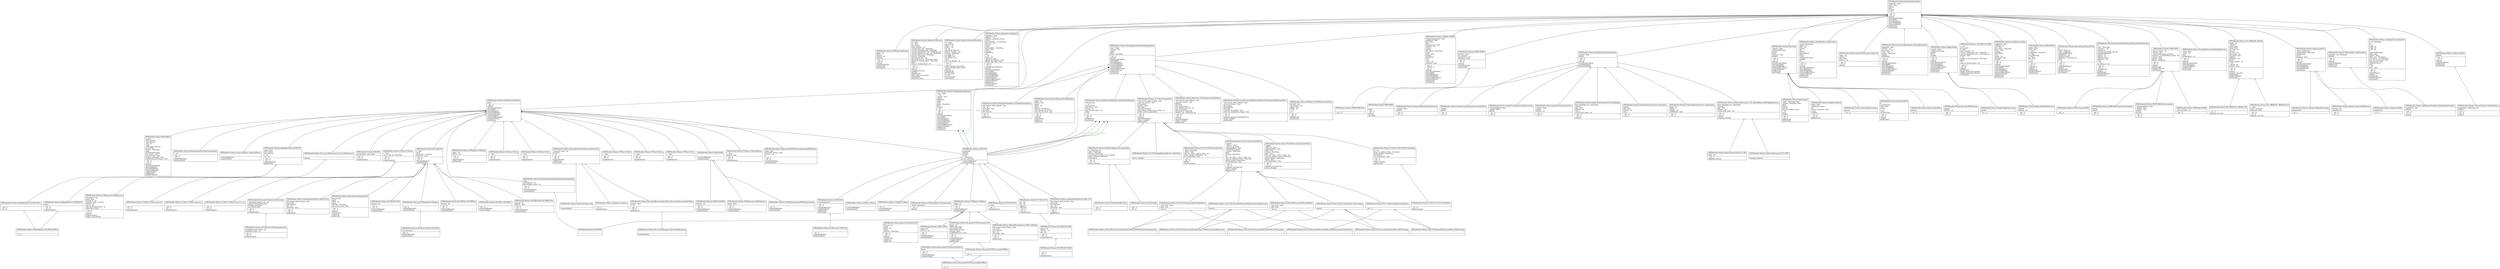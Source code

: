 digraph "classes_SMPyBandits.Policies" {
charset="utf-8"
rankdir=BT
"0" [label="{SMPyBandits.Policies.AdBandits.AdBandits|alpha : int\lepsilon\lhorizon : int\lposterior\l|__init__()\l__str__()\lchoice()\lchoiceWithRank()\lgetReward()\lstartGame()\l}", shape="record"];
"1" [label="{SMPyBandits.Policies.AdSwitch.AdSwitch|C1 : float\lC2 : float\lall_rewards\lbatch_number : int\lcurrent_best_arm : NoneType\lcurrent_estimated_gap : NoneType\lcurrent_exploitation_arm : NoneType, int\lcurrent_exploration_arm : int, NoneType\lcurrent_worst_arm : NoneType\lhorizon : NoneType\llast_restart_time : int\llast_used_di_pi_si : NoneType, tuple\llength_of_current_phase : NoneType\lphase\lstep_of_current_phase : int\l|__init__()\l__str__()\lchoice()\lcompute_di_pi_si()\lfind_Ik()\lgetReward()\lread_range_of_rewards()\lstartGame()\lstatistical_test()\l}", shape="record"];
"2" [label="{SMPyBandits.Policies.AdSwitchNew.AdSwitchNew|C1 : float\lall_rewards\ldelta_s : int\ldelta_t : int\lell : int\lgap_Delta_tilde_of_l\lhistory_of_plays : list\lhorizon : NoneType\lmu_tilde_of_l\lset_BAD : set\lset_GOOD : set\lset_S\lstart_of_episode : int\l|__init__()\l__str__()\lcheck_changes_bad_arms()\lcheck_changes_good_arms()\lchoice()\lfind_max_i()\lgetReward()\lmu_hat_s_t()\ln_s_t()\lnew_episode()\lstartGame()\l}", shape="record"];
"3" [label="{SMPyBandits.Policies.Aggregator.Aggregator|amplitude : float\lchildren : list\lchildren_cumulated_losses\lchoices\ldecreaseRate : str, NoneType\lextra_str : str\lhorizon\lindex\llearningRate : NoneType\llower : float\lnbArms\lnbChildren\lrate\lt : int\ltrusts : str\lunbiased : bool\lupdate_all_children : bool\lupdate_like_exp4 : bool\l|__init__()\l__str__()\l_makeChildrenChoose()\lchoice()\lchoiceFromSubSet()\lchoiceIMP()\lchoiceMultiple()\lchoiceWithRank()\lcomputeAllIndex()\lcomputeIndex()\lestimatedBestArms()\lestimatedOrder()\lgetReward()\lhandleCollision()\lstartGame()\l}", shape="record"];
"4" [label="{SMPyBandits.Policies.ApproximatedFHGittins.ApproximatedFHGittins|alpha : float\ldistortion_horizon : float\lhorizon : int\lm\l|__init__()\l__str__()\lcomputeAllIndex()\lcomputeIndex()\l}", shape="record"];
"5" [label="{SMPyBandits.Policies.BESA.BESA|_actions\l_besa_function\l_has_horizon\l_left : int\l_right\l_subsample_function\lall_rewards\lhorizon : NoneType\lindex\lminPullsOfEachArm\lnon_binary : bool\lnon_recursive : bool\lrandom_subsample : bool\lrandomized_tournament : bool\l|__init__()\l__str__()\lchoice()\lchoiceFromSubSet()\lchoiceMultiple()\lchoiceWithRank()\lcomputeAllIndex()\lcomputeIndex()\lgetReward()\lhandleCollision()\l}", shape="record"];
"6" [label="{SMPyBandits.Policies.BasePolicy.BasePolicy|amplitude : float\llower : float\lnbArms\lpulls\lrewards\lt : int\l|__init__()\l__str__()\lchoice()\lchoiceFromSubSet()\lchoiceIMP()\lchoiceMultiple()\lchoiceWithRank()\lestimatedOrder()\lgetReward()\lstartGame()\l}", shape="record"];
"7" [label="{SMPyBandits.Policies.BaseWrapperPolicy.BaseWrapperPolicy|_args : tuple\l_kwargs : dict\l_policy\lindex\lpolicy : NoneType\l|__init__()\lchoice()\lchoiceFromSubSet()\lchoiceIMP()\lchoiceMultiple()\lchoiceWithRank()\lcomputeAllIndex()\lcomputeIndex()\lestimatedBestArms()\lestimatedOrder()\lgetReward()\lstartGame()\l}", shape="record"];
"8" [label="{SMPyBandits.Policies.BayesUCB.BayesUCB|\l|computeIndex()\l}", shape="record"];
"9" [label="{SMPyBandits.Policies.BayesianIndexPolicy.BayesianIndexPolicy|_posterior_name : str\lposterior\lt : int\l|__init__()\l__str__()\lcomputeIndex()\lgetReward()\lstartGame()\l}", shape="record"];
"10" [label="{SMPyBandits.Policies.BoltzmannGumbel.BoltzmannGumbel|C : int\l|__init__()\l__str__()\lcomputeAllIndex()\lcomputeIndex()\l}", shape="record"];
"11" [label="{SMPyBandits.Policies.CD_UCB.CD_IndexPolicy|_full_restart_when_refresh : bool\l_per_arm_restart : bool\lall_rewards\lepsilon : float\llast_pulls\llast_restart_times\llazy_detect_change_only_x_steps : int\lproba_random_exploration\l|__init__()\l__str__()\lchoice()\lchoiceWithRank()\ldetect_change()\lgetReward()\l}", shape="record"];
"12" [label="{SMPyBandits.Policies.CD_UCB.SlidingWindowRestart_IndexPolicy|\l|detect_change()\l}", shape="record"];
"13" [label="{SMPyBandits.Policies.CD_UCB.UCBLCB_IndexPolicy|_delta : NoneType\l_delta0 : float\llazy_try_value_s_only_x_steps : int\lproba_random_exploration : int\luse_localization : bool\l|__init__()\l__str__()\ldelta()\ldetect_change()\l}", shape="record"];
"14" [label="{SMPyBandits.Policies.CORRAL.CORRAL|_default_parameters : bool\lamplitude : float\lbar_trusts\lbeta\lbroadcast_all : bool\lchildren : list\lchoices\lgamma\llast_choice : NoneType\llosses\llower : float\lnbArms\lnbChildren\lrates\lrhos\ltrusts : str\lunbiased : bool\l|__init__()\l__setattr__()\l__str__()\lchoice()\lchoiceFromSubSet()\lchoiceIMP()\lchoiceMultiple()\lchoiceWithRank()\lestimatedBestArms()\lestimatedOrder()\lgetReward()\lstartGame()\l}", shape="record"];
"15" [label="{SMPyBandits.Policies.CPUCB.CPUCB|c : float\l|__init__()\lcomputeIndex()\l}", shape="record"];
"16" [label="{SMPyBandits.Policies.CUSUM_UCB.CUSUM_IndexPolicy|M : int\lmax_nb_random_events : NoneType\lproba_random_exploration\lthreshold_h\luse_localization : bool\l|__init__()\l__str__()\ldetect_change()\lgetReward()\l}", shape="record"];
"17" [label="{SMPyBandits.Policies.CUSUM_UCB.PHT_IndexPolicy|\l|__str__()\ldetect_change()\l}", shape="record"];
"18" [label="{SMPyBandits.Policies.DMED.DMED|genuine : bool\lkl : vectorize\lnextActions : list\ltolerance : float\l|__init__()\l__str__()\lchoice()\lchoiceMultiple()\lstartGame()\l}", shape="record"];
"19" [label="{SMPyBandits.Policies.DMED.DMEDPlus|\l|__init__()\l}", shape="record"];
"20" [label="{SMPyBandits.Policies.DiscountedBayesianIndexPolicy.DiscountedBayesianIndexPolicy|gamma : float\lt : int\l|__init__()\l__str__()\lgetReward()\l}", shape="record"];
"21" [label="{SMPyBandits.Policies.DiscountedThompson.DiscountedThompson|\l|computeIndex()\l}", shape="record"];
"22" [label="{SMPyBandits.Policies.DiscountedUCB.DiscountedUCB|alpha : int\ldelta_time_steps\ldiscounted_pulls\ldiscounted_rewards\lgamma : float\luseRealDiscount : bool\l|__init__()\l__str__()\lcomputeAllIndex()\lcomputeIndex()\lgetReward()\l}", shape="record"];
"23" [label="{SMPyBandits.Policies.DiscountedUCB.DiscountedUCBPlus|\l|__init__()\l}", shape="record"];
"24" [label="{SMPyBandits.Policies.DiscountedUCB.DiscountedklUCB|klucb\l|__init__()\l__str__()\lcomputeAllIndex()\lcomputeIndex()\l}", shape="record"];
"25" [label="{SMPyBandits.Policies.DiscountedUCB.DiscountedklUCBPlus|\l|__str__()\l}", shape="record"];
"26" [label="{SMPyBandits.Policies.DoublingTrickWrapper.DoublingTrickWrapper|_first_horizon\l_i : int\l_next_horizon\lfull_restart : bool\lhorizon : int\lnext_horizon_name : str\lpolicy\lt : int\l|__init__()\l__str__()\lgetReward()\lstartGame()\l}", shape="record"];
"27" [label="{SMPyBandits.Policies.EmpiricalMeans.EmpiricalMeans|\l|computeAllIndex()\lcomputeIndex()\l}", shape="record"];
"28" [label="{SMPyBandits.Policies.EpsilonGreedy.EpsilonDecreasing|_epsilon : float\lepsilon\l|__init__()\l__str__()\l}", shape="record"];
"29" [label="{SMPyBandits.Policies.EpsilonGreedy.EpsilonDecreasingMEGA|_epsilon\lepsilon\l|__init__()\l__str__()\l}", shape="record"];
"30" [label="{SMPyBandits.Policies.EpsilonGreedy.EpsilonExpDecreasing|_decreasingRate : float\l_epsilon : float\lepsilon\l|__init__()\l__str__()\l}", shape="record"];
"31" [label="{SMPyBandits.Policies.EpsilonGreedy.EpsilonFirst|_epsilon : float\lepsilon\lhorizon : int\l|__init__()\l__str__()\l}", shape="record"];
"32" [label="{SMPyBandits.Policies.EpsilonGreedy.EpsilonGreedy|_epsilon : float\lepsilon\l|__init__()\l__str__()\lchoice()\lchoiceFromSubSet()\lchoiceMultiple()\lchoiceWithRank()\l}", shape="record"];
"33" [label="{SMPyBandits.Policies.Exp3.Exp3|_gamma : float\l_initial_exploration\lgamma\ltrusts\lunbiased : bool\lweights\l|__init__()\l__str__()\lchoice()\lchoiceFromSubSet()\lchoiceMultiple()\lchoiceWithRank()\lestimatedBestArms()\lestimatedOrder()\lgetReward()\lstartGame()\l}", shape="record"];
"34" [label="{SMPyBandits.Policies.Exp3.Exp3Decreasing|gamma\l|__str__()\l}", shape="record"];
"35" [label="{SMPyBandits.Policies.Exp3.Exp3ELM|B\lavailableArms\ldelta : float\lgamma\lt : int\ltrusts\lvarianceTerm\l|__init__()\l__str__()\lchoice()\lgetReward()\l}", shape="record"];
"36" [label="{SMPyBandits.Policies.Exp3.Exp3SoftMix|gamma\l|__str__()\l}", shape="record"];
"37" [label="{SMPyBandits.Policies.Exp3.Exp3WithHorizon|gamma\lhorizon : int\l|__init__()\l__str__()\l}", shape="record"];
"38" [label="{SMPyBandits.Policies.Exp3PlusPlus.Exp3PlusPlus|_initial_exploration\lalpha : int\lbeta : int\lepsilon\leta\lgamma\lgap_estimate\llosses\ltrusts\lunweighted_losses\lweights\lxi\l|__init__()\l__str__()\lchoice()\lchoiceFromSubSet()\lchoiceMultiple()\lchoiceWithRank()\lestimatedBestArms()\lestimatedOrder()\lgetReward()\lstartGame()\l}", shape="record"];
"39" [label="{SMPyBandits.Policies.Exp3R.DriftDetection_IndexPolicy|H : NoneType, int\ldelta : NoneType\lhorizon : NoneType\lmin_number_of_pulls_to_test_change\lproba_random_exploration\lthreshold_h\l|__init__()\l__str__()\ldetect_change()\l}", shape="record"];
"40" [label="{SMPyBandits.Policies.Exp3R.Exp3R|\l|__init__()\l__str__()\l}", shape="record"];
"41" [label="{SMPyBandits.Policies.Exp3R.Exp3RPlusPlus|\l|__init__()\l__str__()\l}", shape="record"];
"42" [label="{SMPyBandits.Policies.Exp3S.Exp3S|_alpha : NoneType, float\l_gamma : NoneType, float\lalpha\lgamma\lhorizon\lmax_nb_random_events\lt : int\ltrusts\lweights\l|__init__()\l__str__()\lgetReward()\lstartGame()\l}", shape="record"];
"43" [label="{SMPyBandits.Policies.ExploreThenCommit.DeltaUCB|alpha : int\lepsilon_T\lgap : float\lhorizon : int\l|__init__()\l__str__()\lchoice()\l}", shape="record"];
"44" [label="{SMPyBandits.Policies.ExploreThenCommit.ETC_BAI|alpha : int\l|__init__()\lstopping_criteria()\l}", shape="record"];
"45" [label="{SMPyBandits.Policies.ExploreThenCommit.ETC_FixedBudget|best_identified_arm : NoneType\lepsilon\lgap : float\lhorizon : int\lmax_t\lround_robin_index : int\l|__init__()\l__str__()\lchoice()\l}", shape="record"];
"46" [label="{SMPyBandits.Policies.ExploreThenCommit.ETC_KnownGap|epsilon\lgap : float\lhorizon : int\lmax_t\l|__init__()\l__str__()\l}", shape="record"];
"47" [label="{SMPyBandits.Policies.ExploreThenCommit.ETC_RandomStop|alpha : int\lepsilon\lhorizon : int\lstillRandom : bool\l|__init__()\l__str__()\l}", shape="record"];
"48" [label="{SMPyBandits.Policies.ExploreThenCommit.ETC_SPRT|\l|stopping_criteria()\l}", shape="record"];
"49" [label="{SMPyBandits.Policies.ExploreThenCommit._ETC_RoundRobin_WithStoppingCriteria|best_identified_arm : NoneType\lepsilon\lgap : float\lhorizon : int\lround_robin_index : int\l|__init__()\l__str__()\lchoice()\lstopping_criteria()\l}", shape="record"];
"50" [label="{SMPyBandits.Policies.GLR_UCB.BernoulliGLR_IndexPolicy|\l|__init__()\l}", shape="record"];
"51" [label="{SMPyBandits.Policies.GLR_UCB.BernoulliGLR_IndexPolicy_WithDeterministicExploration|\l|}", shape="record"];
"52" [label="{SMPyBandits.Policies.GLR_UCB.BernoulliGLR_IndexPolicy_WithTracking|\l|}", shape="record"];
"53" [label="{SMPyBandits.Policies.GLR_UCB.GLR_IndexPolicy|_alpha0\l_alpha_t1 : float\l_args_to_kl : tuple\l_exponentBeta : float\l_threshold_function\l_variant : NoneType\ldelta\lhorizon : NoneType\lkl\llazy_try_value_s_only_x_steps : int\lmax_nb_random_events : NoneType\lproba_random_exploration\luse_localization : bool\l|__init__()\l__str__()\lcompute_threshold_h()\ldetect_change()\lgetReward()\l}", shape="record"];
"54" [label="{SMPyBandits.Policies.GLR_UCB.GLR_IndexPolicy_WithDeterministicExploration|\l|choice()\l}", shape="record"];
"55" [label="{SMPyBandits.Policies.GLR_UCB.GLR_IndexPolicy_WithTracking|\l|choice()\l}", shape="record"];
"56" [label="{SMPyBandits.Policies.GLR_UCB.GaussianGLR_IndexPolicy|_args_to_kl : tuple\l_sig2 : float\l|__init__()\l}", shape="record"];
"57" [label="{SMPyBandits.Policies.GLR_UCB.GaussianGLR_IndexPolicy_WithDeterministicExploration|\l|}", shape="record"];
"58" [label="{SMPyBandits.Policies.GLR_UCB.GaussianGLR_IndexPolicy_WithTracking|\l|}", shape="record"];
"59" [label="{SMPyBandits.Policies.GLR_UCB.OurGaussianGLR_IndexPolicy|_args_to_kl : tuple\l_sig2 : float\l|__init__()\l}", shape="record"];
"60" [label="{SMPyBandits.Policies.GLR_UCB.OurGaussianGLR_IndexPolicy_WithDeterministicExploration|\l|}", shape="record"];
"61" [label="{SMPyBandits.Policies.GLR_UCB.OurGaussianGLR_IndexPolicy_WithTracking|\l|}", shape="record"];
"62" [label="{SMPyBandits.Policies.GLR_UCB.SubGaussianGLR_IndexPolicy|_alpha0\l_alpha_t1 : float\l_exponentBeta : float\ldelta : float\lhorizon : NoneType\ljoint : bool\llazy_try_value_s_only_x_steps : int\lmax_nb_random_events : NoneType\lproba_random_exploration\lsigma : float\luse_localization : bool\l|__init__()\l__str__()\lcompute_threshold_h()\ldetect_change()\l}", shape="record"];
"63" [label="{SMPyBandits.Policies.GenericAggregation.GenericAggregation|amplitude : float\lchildren : list\llast_choice : int\llower : float\lmaster : NoneType\lnbArms\lnbChildren\l|__init__()\l__str__()\lchoice()\lchoiceFromSubSet()\lchoiceIMP()\lchoiceMultiple()\lchoiceWithRank()\lestimatedBestArms()\lestimatedOrder()\lgetReward()\lstartGame()\l}", shape="record"];
"64" [label="{SMPyBandits.Policies.Hedge.Hedge|_epsilon : float\l_initial_exploration\lepsilon\ltrusts\lweights\l|__init__()\l__str__()\lchoice()\lchoiceFromSubSet()\lchoiceMultiple()\lchoiceWithRank()\lestimatedBestArms()\lestimatedOrder()\lgetReward()\lstartGame()\l}", shape="record"];
"65" [label="{SMPyBandits.Policies.Hedge.HedgeDecreasing|epsilon\l|__str__()\l}", shape="record"];
"66" [label="{SMPyBandits.Policies.Hedge.HedgeWithHorizon|epsilon\lhorizon : int\l|__init__()\l__str__()\l}", shape="record"];
"67" [label="{SMPyBandits.Policies.IMED.IMED|\l|Dinf()\l__init__()\l__str__()\lchoice()\lone_Dinf()\l}", shape="record"];
"68" [label="{SMPyBandits.Policies.IndexPolicy.IndexPolicy|index\l|__init__()\lchoice()\lchoiceFromSubSet()\lchoiceIMP()\lchoiceMultiple()\lchoiceWithRank()\lcomputeAllIndex()\lcomputeIndex()\lestimatedBestArms()\lestimatedOrder()\lstartGame()\l}", shape="record"];
"69" [label="{SMPyBandits.Policies.LM_DSEE.LM_DSEE|a : int\lall_rewards\lb : float\lbatch_number : int\lcurrent_exploitation_arm : NoneType\lcurrent_exploration_arm : NoneType, int\lgamma : float\ll : int\llength_of_current_phase : NoneType\lphase\lrho\lstep_of_current_phase : int\l|__init__()\l__str__()\lchoice()\lgetReward()\llength_exploitation_phase()\llength_exploration_phase()\lstartGame()\l}", shape="record"];
"70" [label="{SMPyBandits.Policies.LearnExp.LearnExp|amplitude : float\lchildren : list\leta : float\llast_choice : NoneType\llower : float\lnbArms\lnbChildren\lrate\ltrusts : str\lunbiased : bool\lweights\l|__init__()\l__str__()\lchoice()\lchoiceFromSubSet()\lchoiceIMP()\lchoiceMultiple()\lchoiceWithRank()\lestimatedBestArms()\lestimatedOrder()\lgetReward()\lstartGame()\l}", shape="record"];
"71" [label="{SMPyBandits.Policies.MEGA.MEGA|alpha : float\lbeta : float\lc : float\lchosenArm : NoneType\ld : float\lmeanRewards\lp : float\lp0 : float\lt : int\ltnext\l|__init__()\l__str__()\l_epsilon_t()\lchoice()\lgetReward()\lhandleCollision()\lstartGame()\l}", shape="record"];
"72" [label="{SMPyBandits.Policies.MOSS.MOSS|\l|computeAllIndex()\lcomputeIndex()\l}", shape="record"];
"73" [label="{SMPyBandits.Policies.MOSSAnytime.MOSSAnytime|alpha : float\l|__init__()\l__str__()\lcomputeAllIndex()\lcomputeIndex()\l}", shape="record"];
"74" [label="{SMPyBandits.Policies.MOSSExperimental.MOSSExperimental|\l|__str__()\lcomputeAllIndex()\lcomputeIndex()\l}", shape="record"];
"75" [label="{SMPyBandits.Policies.MOSSH.MOSSH|horizon : int\l|__init__()\l__str__()\lcomputeAllIndex()\lcomputeIndex()\l}", shape="record"];
"76" [label="{SMPyBandits.Policies.Monitored_UCB.Monitored_IndexPolicy|_full_restart_when_refresh : bool\l_per_arm_restart : bool\lgamma\llast_pulls\llast_restart_times\llast_update_time_tau : int\llast_w_rewards\lthreshold_b : NoneType\lwindow_size : NoneType, int\l|__init__()\l__str__()\lchoice()\lchoiceWithRank()\ldetect_change()\lgetReward()\l}", shape="record"];
"77" [label="{SMPyBandits.Policies.MusicalChair.MusicalChair|A\lTime0 : float, int\lchair : NoneType\lcumulatedRewards\lnbCollision : int\lnbObservations\lnbPlayers : NoneType, int\lstate\lt : int\l|__init__()\l__str__()\l_endInitialPhase()\lchoice()\lgetReward()\lhandleCollision()\lstartGame()\l}", shape="record"];
"78" [label="{SMPyBandits.Policies.MusicalChairNoSensing.MusicalChairNoSensing|A\lchair : NoneType\lconstant_c : int\lconstant_g\lconstant_in_testing_the_gap\lcumulatedRewards\lhorizon : int\lnbArms : int\lnbObservations\lnbPlayers : int\lstate\lt : int\ltau_phase_2 : int\l|__init__()\l__str__()\l_endPhase2()\lchoice()\lgetReward()\lhandleCollision()\lstartGame()\l}", shape="record"];
"79" [label="{SMPyBandits.Policies.OCUCB.OCUCB|eta : int\lrho : int\l|_Bterm()\l_Bterms()\l__init__()\l__str__()\lcomputeIndex()\l}", shape="record"];
"80" [label="{SMPyBandits.Policies.OCUCBH.AOCUCBH|\l|__init__()\l__str__()\lcomputeIndex()\l}", shape="record"];
"81" [label="{SMPyBandits.Policies.OCUCBH.OCUCBH|alpha : int\lhorizon : int\lpsi : int\l|__init__()\l__str__()\lcomputeIndex()\l}", shape="record"];
"82" [label="{SMPyBandits.Policies.OSSB.GaussianOSSB|\l|__init__()\l}", shape="record"];
"83" [label="{SMPyBandits.Policies.OSSB.OSSB|_info_on_solver : str\l_kwargs : dict\l_solve_optimization_problem\lcounter_s_no_exploitation_phase : int\lepsilon : float\lgamma : float\lphase : NoneType\l|__init__()\l__str__()\lchoice()\lgetReward()\lhandleCollision()\lstartGame()\l}", shape="record"];
"84" [label="{SMPyBandits.Policies.OSSB.OSSB_AutoDecreasingRate|epsilon\lgamma\l|__init__()\l__str__()\l}", shape="record"];
"85" [label="{SMPyBandits.Policies.OSSB.OSSB_DecreasingRate|_decreasingRate : float\l_epsilon : float\l_gamma : float\lepsilon\lgamma\l|__init__()\l__str__()\l}", shape="record"];
"86" [label="{SMPyBandits.Policies.OSSB.SparseOSSB|_info_on_solver : str\l|__init__()\l}", shape="record"];
"87" [label="{SMPyBandits.Policies.OracleSequentiallyRestartPolicy.OracleSequentiallyRestartPolicy|_full_restart_when_refresh : bool\l_per_arm_restart : bool\lall_rewards\lchangePoints\llast_pulls\lreset_for_all_change : bool\lreset_for_suboptimal_change : bool\l|__init__()\l__str__()\lcompute_optimized_changePoints()\ldetect_change()\lgetReward()\l}", shape="record"];
"88" [label="{SMPyBandits.Policies.PHE.PHE|perturbation_scale : float\l|__init__()\l__str__()\lcomputeIndex()\l}", shape="record"];
"89" [label="{SMPyBandits.Policies.ProbabilityPursuit.ProbabilityPursuit|_beta : float\l_prior : str\lbeta\lprobabilities : str\l|__init__()\l__str__()\lchoice()\lchoiceFromSubSet()\lchoiceMultiple()\lchoiceWithRank()\lgetReward()\lstartGame()\l}", shape="record"];
"90" [label="{SMPyBandits.Policies.RCB.RCB|\l|}", shape="record"];
"91" [label="{SMPyBandits.Policies.RandomizedIndexPolicy.RandomizedIndexPolicy|index\lperturbation : str\lperturbation_name : str\l|__init__()\l__str__()\lcomputeAllIndex()\lcomputeIndex()\l}", shape="record"];
"92" [label="{SMPyBandits.Policies.SIC_MMAB.SIC_MMAB|Time0 : int\l_nbArms\lactive_arms\lalpha : float\lext_rank : int\lhorizon\lint_rank : int\llast_action : int\llast_phase_stats\lnbArms\lnbPlayers : int\lphase\lround_number : int\lt : int\lt_phase : int\lverbose : bool\l|__init__()\l__str__()\lchoice()\lcompute_ucb_lcb()\lgetReward()\lhandleCollision()\lstartGame()\l}", shape="record"];
"93" [label="{SMPyBandits.Policies.SIC_MMAB.SIC_MMAB_UCB|\l|__str__()\lcompute_ucb_lcb()\l}", shape="record"];
"94" [label="{SMPyBandits.Policies.SIC_MMAB.SIC_MMAB_klUCB|c : float\lklucb : vectorize\ltolerance : float\l|__init__()\l__str__()\lcompute_ucb_lcb()\l}", shape="record"];
"95" [label="{SMPyBandits.Policies.SWHash_UCB.SWHash_IndexPolicy|all_pulls : list\lall_rewards : list\lalpha : float\llmbda : int\lt : int\ltau\l|__init__()\l__str__()\lgetReward()\lstartGame()\l}", shape="record"];
"96" [label="{SMPyBandits.Policies.SlidingWindowRestart.SWR_UCB|full_restart_when_refresh : bool\llast_pulls\llast_rewards\ltau : int\lthreshold : float\l|__init__()\l__str__()\lgetReward()\l}", shape="record"];
"97" [label="{SMPyBandits.Policies.SlidingWindowRestart.SWR_UCBalpha|full_restart_when_refresh : bool\llast_pulls\llast_rewards\ltau : int\lthreshold : float\l|__init__()\l__str__()\lgetReward()\l}", shape="record"];
"98" [label="{SMPyBandits.Policies.SlidingWindowRestart.SWR_klUCB|full_restart_when_refresh : bool\llast_pulls\llast_rewards\ltau : int\lthreshold : float\l|__init__()\l__str__()\lgetReward()\l}", shape="record"];
"99" [label="{SMPyBandits.Policies.SlidingWindowRestart.SlidingWindowRestart|_full_restart_when_refresh : bool\l_tau : int\l_threshold : float\llast_pulls\llast_rewards\l|__init__()\l__str__()\lgetReward()\l}", shape="record"];
"100" [label="{SMPyBandits.Policies.SlidingWindowUCB.SWUCB|alpha : float\llast_choices\llast_rewards\lt : int\ltau : int\l|__init__()\l__str__()\lcomputeIndex()\lgetReward()\l}", shape="record"];
"101" [label="{SMPyBandits.Policies.SlidingWindowUCB.SWUCBPlus|\l|__init__()\l__str__()\l}", shape="record"];
"102" [label="{SMPyBandits.Policies.SlidingWindowUCB.SWklUCB|klucb\l|__init__()\l__str__()\lcomputeIndex()\l}", shape="record"];
"103" [label="{SMPyBandits.Policies.SlidingWindowUCB.SWklUCBPlus|\l|__str__()\l}", shape="record"];
"104" [label="{SMPyBandits.Policies.Softmax.SoftMix|temperature\l|__str__()\l}", shape="record"];
"105" [label="{SMPyBandits.Policies.Softmax.Softmax|_initial_exploration\l_temperature : NoneType\ltemperature\ltrusts\lunbiased : bool\l|__init__()\l__str__()\lchoice()\lchoiceFromSubSet()\lchoiceMultiple()\lchoiceWithRank()\lestimatedOrder()\lstartGame()\l}", shape="record"];
"106" [label="{SMPyBandits.Policies.Softmax.SoftmaxDecreasing|temperature\l|__str__()\l}", shape="record"];
"107" [label="{SMPyBandits.Policies.Softmax.SoftmaxWithHorizon|horizon : int\ltemperature\l|__init__()\l__str__()\l}", shape="record"];
"108" [label="{SMPyBandits.Policies.SparseUCB.SparseUCB|force_to_see\lgoods\loffset : int\lphase\lsparsity : NoneType\l|__init__()\l__str__()\lchoice()\lstartGame()\lupdate_j()\lupdate_k()\l}", shape="record"];
"109" [label="{SMPyBandits.Policies.SparseWrapper.SparseWrapper|alpha : int\lforce_to_see\lgoods\loffset : int\lphase\lsparsity : NoneType\luse_ucb_for_set_J : bool\luse_ucb_for_set_K : bool\l|__init__()\l__str__()\lchoice()\lstartGame()\lupdate_j()\lupdate_k()\l}", shape="record"];
"110" [label="{SMPyBandits.Policies.SparseklUCB.SparseklUCB|force_to_see\lgoods\loffset : int\lphase\lsparsity : NoneType\luse_ucb_for_sets : bool\l|__init__()\l__str__()\lchoice()\lstartGame()\lupdate_j()\lupdate_k()\l}", shape="record"];
"111" [label="{SMPyBandits.Policies.SuccessiveElimination.SuccessiveElimination|\l|choice()\l}", shape="record"];
"112" [label="{SMPyBandits.Policies.TakeFixedArm.TakeFixedArm|armIndex : int, NoneType\lnbArms\l|__init__()\l__str__()\lchoice()\lchoiceWithRank()\lgetReward()\lstartGame()\l}", shape="record"];
"113" [label="{SMPyBandits.Policies.TakeRandomFixedArm.TakeRandomFixedArm|armIndexes : list\lnbArms\l|__init__()\l__str__()\lchoice()\l}", shape="record"];
"114" [label="{SMPyBandits.Policies.Thompson.Thompson|\l|__str__()\lcomputeIndex()\l}", shape="record"];
"115" [label="{SMPyBandits.Policies.TrekkingTSN.TrekkingTSN|J : int, NoneType\lM\lT_CC\lT_RH : int\lT_SH : int\lT_TR : int\lY\lcumulatedRewards\ldelta : float\lepsilon : float\lindex_sort : NoneType\llast_choice : int, NoneType\llast_was_successful : bool\llock_channel : bool\lnbObservations\lstate\lt : int\ltheta : float\l|__init__()\l__str__()\l_endCCPhase()\lchoice()\lgetReward()\lhandleCollision()\lstartGame()\l}", shape="record"];
"116" [label="{SMPyBandits.Policies.TsallisInf.TsallisInf|alpha : float\lcumulative_losses\leta\linverse_exponent : float\ltrusts\lweights\l|__init__()\l__str__()\lgetReward()\l}", shape="record"];
"117" [label="{SMPyBandits.Policies.UCB.UCB|amplitude\lgamma\lhorizon\llower\lt : NoneType\lt_for_each_arm\l|computeAllIndex()\lcomputeIndex()\l}", shape="record"];
"118" [label="{SMPyBandits.Policies.UCBH.UCBH|alpha : int\lhorizon : int\l|__init__()\l__str__()\lcomputeAllIndex()\lcomputeIndex()\l}", shape="record"];
"119" [label="{SMPyBandits.Policies.UCBV.UCBV|rewardsSquared\l|__init__()\l__str__()\lcomputeAllIndex()\lcomputeIndex()\lgetReward()\lstartGame()\l}", shape="record"];
"120" [label="{SMPyBandits.Policies.UCBVtuned.UCBVtuned|\l|__str__()\lcomputeAllIndex()\lcomputeIndex()\l}", shape="record"];
"121" [label="{SMPyBandits.Policies.UCBalpha.UCBalpha|alpha : int\l|__init__()\l__str__()\lcomputeAllIndex()\lcomputeIndex()\l}", shape="record"];
"122" [label="{SMPyBandits.Policies.UCBdagger.UCBdagger|alpha : int\lhorizon : int\l|__init__()\l__str__()\lcomputeIndex()\lgetReward()\l}", shape="record"];
"123" [label="{SMPyBandits.Policies.UCBimproved.UCBimproved|activeArms : list\lalpha : float\lcurrent_m : int\lestimate_delta : int, float\lhorizon : int\lmax_m : int\lmax_nb_of_exploration : int\lwhen_did_it_leave\l|__init__()\l__str__()\lchoice()\lcomputeIndex()\lupdate_activeArms()\l}", shape="record"];
"124" [label="{SMPyBandits.Policies.UCBmin.UCBmin|\l|computeAllIndex()\lcomputeIndex()\l}", shape="record"];
"125" [label="{SMPyBandits.Policies.UCBoost.UCB_bq|c : float\l|__init__()\l__str__()\lcomputeIndex()\l}", shape="record"];
"126" [label="{SMPyBandits.Policies.UCBoost.UCB_h|c : float\l|__init__()\l__str__()\lcomputeIndex()\l}", shape="record"];
"127" [label="{SMPyBandits.Policies.UCBoost.UCB_lb|c : float\l|__init__()\l__str__()\lcomputeIndex()\l}", shape="record"];
"128" [label="{SMPyBandits.Policies.UCBoost.UCB_sq|c : float\l|__init__()\l__str__()\lcomputeIndex()\l}", shape="record"];
"129" [label="{SMPyBandits.Policies.UCBoost.UCB_t|c : float\l|__init__()\l__str__()\lcomputeIndex()\l}", shape="record"];
"130" [label="{SMPyBandits.Policies.UCBoost.UCBoost|c : float\lset_D : list, int, NoneType\l|__init__()\l__str__()\lcomputeIndex()\l}", shape="record"];
"131" [label="{SMPyBandits.Policies.UCBoost.UCBoostEpsilon|c : float\lepsilon : float\l|__init__()\l__str__()\lcomputeIndex()\l}", shape="record"];
"132" [label="{SMPyBandits.Policies.UCBoost.UCBoost_bq_h_lb|\l|__init__()\l__str__()\lcomputeIndex()\l}", shape="record"];
"133" [label="{SMPyBandits.Policies.UCBoost.UCBoost_bq_h_lb_t|\l|__init__()\l__str__()\lcomputeIndex()\l}", shape="record"];
"134" [label="{SMPyBandits.Policies.UCBoost.UCBoost_bq_h_lb_t_sq|\l|__init__()\l__str__()\lcomputeIndex()\l}", shape="record"];
"135" [label="{SMPyBandits.Policies.UCBplus.UCBplus|\l|__str__()\lcomputeAllIndex()\lcomputeIndex()\l}", shape="record"];
"136" [label="{SMPyBandits.Policies.UCBrandomInit.UCBrandomInit|_initial_exploration\l|__init__()\lchoice()\l}", shape="record"];
"137" [label="{SMPyBandits.Policies.Uniform.Uniform|nbArms\l|__init__()\l__str__()\lchoice()\lchoiceWithRank()\lgetReward()\lstartGame()\l}", shape="record"];
"138" [label="{SMPyBandits.Policies.UniformOnSome.UniformOnSome|armIndexes : NoneType, list\lnbArms\l|__init__()\l__str__()\lchoice()\l}", shape="record"];
"139" [label="{SMPyBandits.Policies.WrapRange.WrapRange|_args : tuple\l_i : int\l_kwargs : dict\l_policy\lamplitude\lindex\llower\lpolicy : NoneType\lpulls\lrewards\lt : int\l|__init__()\l__str__()\lchoice()\lchoiceFromSubSet()\lchoiceIMP()\lchoiceMultiple()\lchoiceWithRank()\lcomputeAllIndex()\lcomputeIndex()\lestimatedBestArms()\lestimatedOrder()\lgetReward()\lstartGame()\l}", shape="record"];
"140" [label="{SMPyBandits.Policies.klUCB.klUCB|c : float\lklucb\lklucb_vect : vectorize\ltolerance : float\l|__init__()\l__str__()\lcomputeAllIndex()\lcomputeIndex()\l}", shape="record"];
"141" [label="{SMPyBandits.Policies.klUCBH.klUCBH|horizon : int\l|__init__()\l__str__()\lcomputeAllIndex()\lcomputeIndex()\l}", shape="record"];
"142" [label="{SMPyBandits.Policies.klUCBHPlus.klUCBHPlus|horizon : int\l|__init__()\l__str__()\lcomputeAllIndex()\lcomputeIndex()\l}", shape="record"];
"143" [label="{SMPyBandits.Policies.klUCBPlus.klUCBPlus|\l|__str__()\lcomputeAllIndex()\lcomputeIndex()\l}", shape="record"];
"144" [label="{SMPyBandits.Policies.klUCBPlusPlus.klUCBPlusPlus|horizon : int\lnbArms : float\l|__init__()\l__str__()\lcomputeAllIndex()\lcomputeIndex()\l}", shape="record"];
"145" [label="{SMPyBandits.Policies.klUCB_forGLR.klUCB_forGLR|t_for_each_arm\l|__init__()\lcomputeAllIndex()\lcomputeIndex()\l}", shape="record"];
"146" [label="{SMPyBandits.Policies.klUCBloglog.klUCBloglog|\l|__str__()\lcomputeAllIndex()\lcomputeIndex()\l}", shape="record"];
"147" [label="{SMPyBandits.Policies.klUCBswitch.klUCBswitch|_threshold_switch_name : str\lconstant_threshold_switch\lhorizon : NoneType\luse_MOSS_index\l|__init__()\l__str__()\lcomputeIndex()\l}", shape="record"];
"148" [label="{SMPyBandits.Policies.klUCBswitch.klUCBswitchAnytime|_threshold_switch_name : str\lthreshold_switch : str\l|__init__()\l__str__()\lcomputeIndex()\l}", shape="record"];
"0" -> "6" [arrowhead="empty", arrowtail="none"];
"1" -> "6" [arrowhead="empty", arrowtail="none"];
"2" -> "6" [arrowhead="empty", arrowtail="none"];
"3" -> "6" [arrowhead="empty", arrowtail="none"];
"4" -> "68" [arrowhead="empty", arrowtail="none"];
"5" -> "68" [arrowhead="empty", arrowtail="none"];
"7" -> "6" [arrowhead="empty", arrowtail="none"];
"8" -> "9" [arrowhead="empty", arrowtail="none"];
"9" -> "68" [arrowhead="empty", arrowtail="none"];
"10" -> "68" [arrowhead="empty", arrowtail="none"];
"11" -> "7" [arrowhead="empty", arrowtail="none"];
"12" -> "11" [arrowhead="empty", arrowtail="none"];
"13" -> "11" [arrowhead="empty", arrowtail="none"];
"14" -> "6" [arrowhead="empty", arrowtail="none"];
"15" -> "117" [arrowhead="empty", arrowtail="none"];
"16" -> "11" [arrowhead="empty", arrowtail="none"];
"17" -> "16" [arrowhead="empty", arrowtail="none"];
"18" -> "6" [arrowhead="empty", arrowtail="none"];
"19" -> "18" [arrowhead="empty", arrowtail="none"];
"20" -> "9" [arrowhead="empty", arrowtail="none"];
"21" -> "20" [arrowhead="empty", arrowtail="none"];
"22" -> "121" [arrowhead="empty", arrowtail="none"];
"23" -> "22" [arrowhead="empty", arrowtail="none"];
"24" -> "22" [arrowhead="empty", arrowtail="none"];
"25" -> "23" [arrowhead="empty", arrowtail="none"];
"25" -> "24" [arrowhead="empty", arrowtail="none"];
"26" -> "7" [arrowhead="empty", arrowtail="none"];
"27" -> "68" [arrowhead="empty", arrowtail="none"];
"28" -> "32" [arrowhead="empty", arrowtail="none"];
"29" -> "32" [arrowhead="empty", arrowtail="none"];
"30" -> "32" [arrowhead="empty", arrowtail="none"];
"31" -> "32" [arrowhead="empty", arrowtail="none"];
"32" -> "6" [arrowhead="empty", arrowtail="none"];
"33" -> "6" [arrowhead="empty", arrowtail="none"];
"34" -> "33" [arrowhead="empty", arrowtail="none"];
"35" -> "33" [arrowhead="empty", arrowtail="none"];
"36" -> "33" [arrowhead="empty", arrowtail="none"];
"37" -> "33" [arrowhead="empty", arrowtail="none"];
"38" -> "6" [arrowhead="empty", arrowtail="none"];
"39" -> "11" [arrowhead="empty", arrowtail="none"];
"40" -> "39" [arrowhead="empty", arrowtail="none"];
"41" -> "39" [arrowhead="empty", arrowtail="none"];
"42" -> "33" [arrowhead="empty", arrowtail="none"];
"43" -> "6" [arrowhead="empty", arrowtail="none"];
"44" -> "49" [arrowhead="empty", arrowtail="none"];
"45" -> "32" [arrowhead="empty", arrowtail="none"];
"46" -> "32" [arrowhead="empty", arrowtail="none"];
"47" -> "32" [arrowhead="empty", arrowtail="none"];
"48" -> "49" [arrowhead="empty", arrowtail="none"];
"49" -> "32" [arrowhead="empty", arrowtail="none"];
"50" -> "53" [arrowhead="empty", arrowtail="none"];
"51" -> "50" [arrowhead="empty", arrowtail="none"];
"51" -> "54" [arrowhead="empty", arrowtail="none"];
"52" -> "50" [arrowhead="empty", arrowtail="none"];
"52" -> "55" [arrowhead="empty", arrowtail="none"];
"53" -> "11" [arrowhead="empty", arrowtail="none"];
"54" -> "53" [arrowhead="empty", arrowtail="none"];
"55" -> "53" [arrowhead="empty", arrowtail="none"];
"56" -> "53" [arrowhead="empty", arrowtail="none"];
"57" -> "54" [arrowhead="empty", arrowtail="none"];
"57" -> "56" [arrowhead="empty", arrowtail="none"];
"58" -> "55" [arrowhead="empty", arrowtail="none"];
"58" -> "56" [arrowhead="empty", arrowtail="none"];
"59" -> "53" [arrowhead="empty", arrowtail="none"];
"60" -> "54" [arrowhead="empty", arrowtail="none"];
"60" -> "59" [arrowhead="empty", arrowtail="none"];
"61" -> "55" [arrowhead="empty", arrowtail="none"];
"61" -> "59" [arrowhead="empty", arrowtail="none"];
"62" -> "11" [arrowhead="empty", arrowtail="none"];
"63" -> "6" [arrowhead="empty", arrowtail="none"];
"64" -> "6" [arrowhead="empty", arrowtail="none"];
"65" -> "64" [arrowhead="empty", arrowtail="none"];
"66" -> "64" [arrowhead="empty", arrowtail="none"];
"67" -> "18" [arrowhead="empty", arrowtail="none"];
"68" -> "6" [arrowhead="empty", arrowtail="none"];
"69" -> "6" [arrowhead="empty", arrowtail="none"];
"70" -> "6" [arrowhead="empty", arrowtail="none"];
"71" -> "6" [arrowhead="empty", arrowtail="none"];
"72" -> "68" [arrowhead="empty", arrowtail="none"];
"73" -> "72" [arrowhead="empty", arrowtail="none"];
"74" -> "72" [arrowhead="empty", arrowtail="none"];
"75" -> "72" [arrowhead="empty", arrowtail="none"];
"76" -> "7" [arrowhead="empty", arrowtail="none"];
"77" -> "6" [arrowhead="empty", arrowtail="none"];
"78" -> "6" [arrowhead="empty", arrowtail="none"];
"79" -> "117" [arrowhead="empty", arrowtail="none"];
"80" -> "81" [arrowhead="empty", arrowtail="none"];
"81" -> "79" [arrowhead="empty", arrowtail="none"];
"82" -> "83" [arrowhead="empty", arrowtail="none"];
"83" -> "6" [arrowhead="empty", arrowtail="none"];
"84" -> "83" [arrowhead="empty", arrowtail="none"];
"85" -> "83" [arrowhead="empty", arrowtail="none"];
"86" -> "83" [arrowhead="empty", arrowtail="none"];
"87" -> "7" [arrowhead="empty", arrowtail="none"];
"88" -> "68" [arrowhead="empty", arrowtail="none"];
"89" -> "6" [arrowhead="empty", arrowtail="none"];
"90" -> "91" [arrowhead="empty", arrowtail="none"];
"90" -> "121" [arrowhead="empty", arrowtail="none"];
"91" -> "68" [arrowhead="empty", arrowtail="none"];
"92" -> "6" [arrowhead="empty", arrowtail="none"];
"93" -> "92" [arrowhead="empty", arrowtail="none"];
"94" -> "92" [arrowhead="empty", arrowtail="none"];
"95" -> "7" [arrowhead="empty", arrowtail="none"];
"96" -> "117" [arrowhead="empty", arrowtail="none"];
"97" -> "121" [arrowhead="empty", arrowtail="none"];
"98" -> "140" [arrowhead="empty", arrowtail="none"];
"99" -> "7" [arrowhead="empty", arrowtail="none"];
"100" -> "68" [arrowhead="empty", arrowtail="none"];
"101" -> "100" [arrowhead="empty", arrowtail="none"];
"102" -> "100" [arrowhead="empty", arrowtail="none"];
"103" -> "101" [arrowhead="empty", arrowtail="none"];
"103" -> "102" [arrowhead="empty", arrowtail="none"];
"104" -> "105" [arrowhead="empty", arrowtail="none"];
"105" -> "6" [arrowhead="empty", arrowtail="none"];
"106" -> "105" [arrowhead="empty", arrowtail="none"];
"107" -> "105" [arrowhead="empty", arrowtail="none"];
"108" -> "121" [arrowhead="empty", arrowtail="none"];
"109" -> "7" [arrowhead="empty", arrowtail="none"];
"110" -> "140" [arrowhead="empty", arrowtail="none"];
"111" -> "68" [arrowhead="empty", arrowtail="none"];
"112" -> "6" [arrowhead="empty", arrowtail="none"];
"113" -> "112" [arrowhead="empty", arrowtail="none"];
"114" -> "9" [arrowhead="empty", arrowtail="none"];
"115" -> "6" [arrowhead="empty", arrowtail="none"];
"116" -> "33" [arrowhead="empty", arrowtail="none"];
"117" -> "68" [arrowhead="empty", arrowtail="none"];
"118" -> "121" [arrowhead="empty", arrowtail="none"];
"119" -> "117" [arrowhead="empty", arrowtail="none"];
"120" -> "119" [arrowhead="empty", arrowtail="none"];
"121" -> "117" [arrowhead="empty", arrowtail="none"];
"122" -> "68" [arrowhead="empty", arrowtail="none"];
"123" -> "111" [arrowhead="empty", arrowtail="none"];
"124" -> "117" [arrowhead="empty", arrowtail="none"];
"125" -> "68" [arrowhead="empty", arrowtail="none"];
"126" -> "68" [arrowhead="empty", arrowtail="none"];
"127" -> "68" [arrowhead="empty", arrowtail="none"];
"128" -> "68" [arrowhead="empty", arrowtail="none"];
"129" -> "68" [arrowhead="empty", arrowtail="none"];
"130" -> "68" [arrowhead="empty", arrowtail="none"];
"131" -> "68" [arrowhead="empty", arrowtail="none"];
"132" -> "130" [arrowhead="empty", arrowtail="none"];
"133" -> "130" [arrowhead="empty", arrowtail="none"];
"134" -> "130" [arrowhead="empty", arrowtail="none"];
"135" -> "117" [arrowhead="empty", arrowtail="none"];
"136" -> "117" [arrowhead="empty", arrowtail="none"];
"137" -> "6" [arrowhead="empty", arrowtail="none"];
"138" -> "137" [arrowhead="empty", arrowtail="none"];
"139" -> "6" [arrowhead="empty", arrowtail="none"];
"140" -> "68" [arrowhead="empty", arrowtail="none"];
"141" -> "140" [arrowhead="empty", arrowtail="none"];
"142" -> "140" [arrowhead="empty", arrowtail="none"];
"143" -> "140" [arrowhead="empty", arrowtail="none"];
"144" -> "140" [arrowhead="empty", arrowtail="none"];
"145" -> "146" [arrowhead="empty", arrowtail="none"];
"146" -> "140" [arrowhead="empty", arrowtail="none"];
"147" -> "140" [arrowhead="empty", arrowtail="none"];
"148" -> "147" [arrowhead="empty", arrowtail="none"];
"117" -> "7" [arrowhead="diamond", arrowtail="none", fontcolor="green", label="_policy", style="solid"];
"117" -> "7" [arrowhead="diamond", arrowtail="none", fontcolor="green", label="policy", style="solid"];
"117" -> "26" [arrowhead="diamond", arrowtail="none", fontcolor="green", label="policy", style="solid"];
"117" -> "26" [arrowhead="diamond", arrowtail="none", fontcolor="green", label="policy", style="solid"];
"117" -> "26" [arrowhead="diamond", arrowtail="none", fontcolor="green", label="policy", style="solid"];
"117" -> "26" [arrowhead="diamond", arrowtail="none", fontcolor="green", label="policy", style="solid"];
"117" -> "139" [arrowhead="diamond", arrowtail="none", fontcolor="green", label="_policy", style="solid"];
"117" -> "139" [arrowhead="diamond", arrowtail="none", fontcolor="green", label="policy", style="solid"];
}
